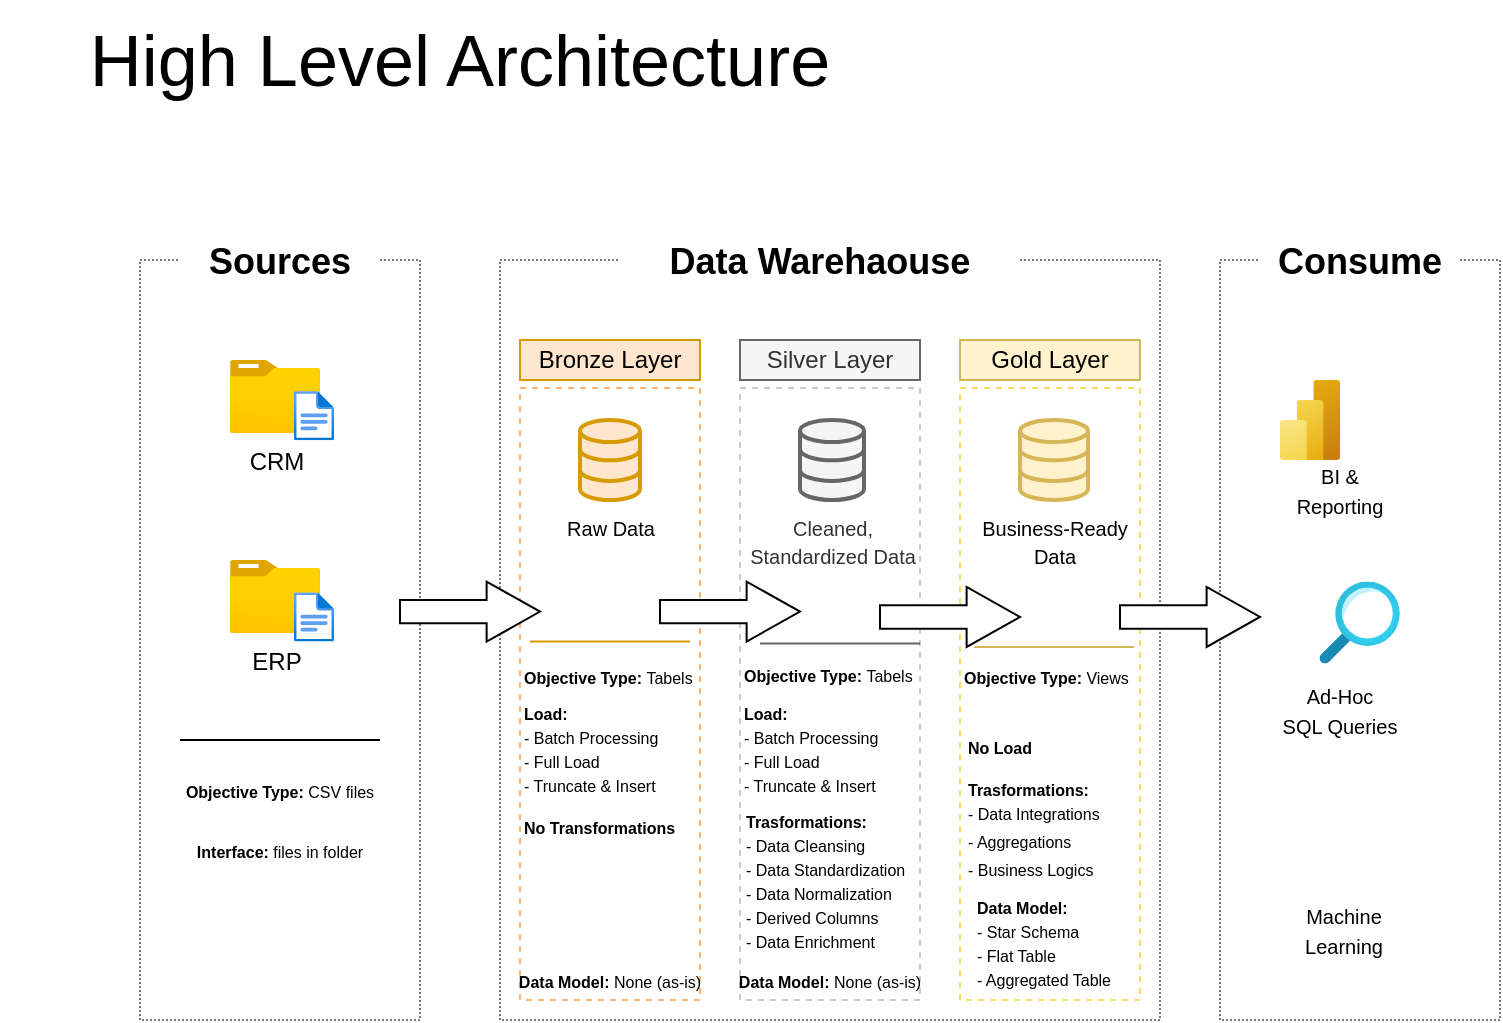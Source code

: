 <mxfile version="28.0.6">
  <diagram name="Pagina-1" id="yxB7POxRSXSa77u5hzhX">
    <mxGraphModel dx="1548" dy="1105" grid="1" gridSize="10" guides="1" tooltips="1" connect="1" arrows="1" fold="1" page="1" pageScale="1" pageWidth="827" pageHeight="1169" math="0" shadow="0">
      <root>
        <mxCell id="0" />
        <mxCell id="1" parent="0" />
        <mxCell id="iP1rD9-i1NodGPkTH8sG-1" value="&lt;font style=&quot;font-size: 36px;&quot;&gt;High Level Architecture&lt;/font&gt;" style="text;html=1;align=center;verticalAlign=middle;whiteSpace=wrap;rounded=0;" parent="1" vertex="1">
          <mxGeometry x="-10" y="30" width="460" height="60" as="geometry" />
        </mxCell>
        <mxCell id="iP1rD9-i1NodGPkTH8sG-2" value="" style="rounded=0;whiteSpace=wrap;html=1;fillColor=none;strokeColor=#757575;dashed=1;dashPattern=1 1;movable=0;resizable=0;rotatable=0;deletable=0;editable=0;locked=1;connectable=0;" parent="1" vertex="1">
          <mxGeometry x="60" y="160" width="140" height="380" as="geometry" />
        </mxCell>
        <mxCell id="iP1rD9-i1NodGPkTH8sG-3" value="&lt;b&gt;&lt;font style=&quot;font-size: 18px;&quot;&gt;Sources&lt;/font&gt;&lt;/b&gt;" style="rounded=0;whiteSpace=wrap;html=1;strokeColor=none;" parent="1" vertex="1">
          <mxGeometry x="80" y="146" width="100" height="30" as="geometry" />
        </mxCell>
        <mxCell id="iP1rD9-i1NodGPkTH8sG-4" value="" style="rounded=0;whiteSpace=wrap;html=1;fillColor=none;strokeColor=#757575;dashed=1;dashPattern=1 1;movable=0;resizable=0;rotatable=0;deletable=0;editable=0;locked=1;connectable=0;" parent="1" vertex="1">
          <mxGeometry x="240" y="160" width="330" height="380" as="geometry" />
        </mxCell>
        <mxCell id="iP1rD9-i1NodGPkTH8sG-5" value="&lt;span style=&quot;font-size: 18px;&quot;&gt;&lt;b&gt;Data Warehaouse&lt;/b&gt;&lt;/span&gt;" style="rounded=0;whiteSpace=wrap;html=1;strokeColor=none;" parent="1" vertex="1">
          <mxGeometry x="300" y="146" width="200" height="30" as="geometry" />
        </mxCell>
        <mxCell id="iP1rD9-i1NodGPkTH8sG-6" value="" style="rounded=0;whiteSpace=wrap;html=1;fillColor=none;strokeColor=#757575;dashed=1;dashPattern=1 1;movable=0;resizable=0;rotatable=0;deletable=0;editable=0;locked=1;connectable=0;" parent="1" vertex="1">
          <mxGeometry x="600" y="160" width="140" height="380" as="geometry" />
        </mxCell>
        <mxCell id="iP1rD9-i1NodGPkTH8sG-7" value="&lt;b&gt;&lt;font style=&quot;font-size: 18px;&quot;&gt;Consume&lt;/font&gt;&lt;/b&gt;" style="rounded=0;whiteSpace=wrap;html=1;strokeColor=none;" parent="1" vertex="1">
          <mxGeometry x="620" y="146" width="100" height="30" as="geometry" />
        </mxCell>
        <mxCell id="iP1rD9-i1NodGPkTH8sG-8" value="Bronze Layer" style="rounded=0;whiteSpace=wrap;html=1;fillColor=#ffe6cc;strokeColor=#d79b00;" parent="1" vertex="1">
          <mxGeometry x="250" y="200" width="90" height="20" as="geometry" />
        </mxCell>
        <mxCell id="iP1rD9-i1NodGPkTH8sG-9" value="Silver Layer" style="rounded=0;whiteSpace=wrap;html=1;fillColor=#f5f5f5;fontColor=#333333;strokeColor=#666666;" parent="1" vertex="1">
          <mxGeometry x="360" y="200" width="90" height="20" as="geometry" />
        </mxCell>
        <mxCell id="iP1rD9-i1NodGPkTH8sG-10" value="Gold Layer" style="rounded=0;whiteSpace=wrap;html=1;fillColor=#fff2cc;strokeColor=#d6b656;" parent="1" vertex="1">
          <mxGeometry x="470" y="200" width="90" height="20" as="geometry" />
        </mxCell>
        <mxCell id="iP1rD9-i1NodGPkTH8sG-12" value="" style="rounded=0;whiteSpace=wrap;html=1;fillColor=none;dashed=1;strokeColor=#FFB570;movable=1;resizable=1;rotatable=1;deletable=1;editable=1;locked=0;connectable=1;" parent="1" vertex="1">
          <mxGeometry x="250" y="224" width="90" height="306" as="geometry" />
        </mxCell>
        <mxCell id="iP1rD9-i1NodGPkTH8sG-13" value="" style="rounded=0;whiteSpace=wrap;html=1;fillColor=none;dashed=1;strokeColor=#CCCCCC;movable=1;resizable=1;rotatable=1;deletable=1;editable=1;locked=0;connectable=1;" parent="1" vertex="1">
          <mxGeometry x="360" y="224" width="90" height="306" as="geometry" />
        </mxCell>
        <mxCell id="iP1rD9-i1NodGPkTH8sG-14" value="" style="rounded=0;whiteSpace=wrap;html=1;fillColor=none;dashed=1;strokeColor=#FFD966;movable=1;resizable=1;rotatable=1;deletable=1;editable=1;locked=0;connectable=1;" parent="1" vertex="1">
          <mxGeometry x="470" y="224" width="90" height="306" as="geometry" />
        </mxCell>
        <mxCell id="zoK-zIcGXNDVeWaxAw9_-3" value="CRM" style="image;aspect=fixed;html=1;points=[];align=center;fontSize=12;image=img/lib/azure2/general/Folder_Blank.svg;" vertex="1" parent="1">
          <mxGeometry x="105" y="210" width="45" height="36.52" as="geometry" />
        </mxCell>
        <mxCell id="zoK-zIcGXNDVeWaxAw9_-5" value="" style="image;aspect=fixed;html=1;points=[];align=center;fontSize=12;image=img/lib/azure2/general/File.svg;" vertex="1" parent="1">
          <mxGeometry x="137" y="225.52" width="20" height="24.65" as="geometry" />
        </mxCell>
        <mxCell id="zoK-zIcGXNDVeWaxAw9_-6" value="ERP" style="image;aspect=fixed;html=1;points=[];align=center;fontSize=12;image=img/lib/azure2/general/Folder_Blank.svg;" vertex="1" parent="1">
          <mxGeometry x="105" y="310" width="45" height="36.52" as="geometry" />
        </mxCell>
        <mxCell id="zoK-zIcGXNDVeWaxAw9_-7" value="" style="image;aspect=fixed;html=1;points=[];align=center;fontSize=12;image=img/lib/azure2/general/File.svg;" vertex="1" parent="1">
          <mxGeometry x="137" y="326.16" width="20" height="24.65" as="geometry" />
        </mxCell>
        <mxCell id="zoK-zIcGXNDVeWaxAw9_-8" value="" style="endArrow=none;html=1;rounded=0;" edge="1" parent="1">
          <mxGeometry width="50" height="50" relative="1" as="geometry">
            <mxPoint x="80" y="400" as="sourcePoint" />
            <mxPoint x="180" y="400" as="targetPoint" />
          </mxGeometry>
        </mxCell>
        <mxCell id="zoK-zIcGXNDVeWaxAw9_-9" value="&lt;font style=&quot;font-size: 8px;&quot;&gt;&lt;b style=&quot;&quot;&gt;Objective Type: &lt;/b&gt;CSV files&lt;/font&gt;" style="text;html=1;align=center;verticalAlign=middle;whiteSpace=wrap;rounded=0;" vertex="1" parent="1">
          <mxGeometry x="70" y="410" width="120" height="30" as="geometry" />
        </mxCell>
        <mxCell id="zoK-zIcGXNDVeWaxAw9_-10" value="&lt;font style=&quot;font-size: 8px;&quot;&gt;&lt;b style=&quot;&quot;&gt;Interface: &lt;/b&gt;files in folder&lt;/font&gt;" style="text;html=1;align=center;verticalAlign=middle;whiteSpace=wrap;rounded=0;" vertex="1" parent="1">
          <mxGeometry x="70" y="440" width="120" height="30" as="geometry" />
        </mxCell>
        <mxCell id="zoK-zIcGXNDVeWaxAw9_-11" value="&lt;font style=&quot;font-size: 10px;&quot;&gt;Raw Data&lt;/font&gt;" style="html=1;verticalLabelPosition=bottom;align=center;labelBackgroundColor=#ffffff;verticalAlign=top;strokeWidth=2;strokeColor=#d79b00;shadow=0;dashed=0;shape=mxgraph.ios7.icons.data;fillColor=#ffe6cc;" vertex="1" parent="1">
          <mxGeometry x="280" y="240" width="30" height="40" as="geometry" />
        </mxCell>
        <mxCell id="zoK-zIcGXNDVeWaxAw9_-12" value="&lt;font style=&quot;font-size: 10px;&quot;&gt;Cleaned, &lt;br&gt;Standardized Data&lt;/font&gt;" style="html=1;verticalLabelPosition=bottom;align=center;labelBackgroundColor=#ffffff;verticalAlign=top;strokeWidth=2;strokeColor=#666666;shadow=0;dashed=0;shape=mxgraph.ios7.icons.data;fillColor=#f5f5f5;fontColor=#333333;" vertex="1" parent="1">
          <mxGeometry x="390" y="240" width="32" height="40" as="geometry" />
        </mxCell>
        <mxCell id="zoK-zIcGXNDVeWaxAw9_-13" value="&lt;font style=&quot;font-size: 10px;&quot;&gt;Business-Ready&lt;br&gt;Data&lt;/font&gt;" style="html=1;verticalLabelPosition=bottom;align=center;labelBackgroundColor=#ffffff;verticalAlign=top;strokeWidth=2;strokeColor=#d6b656;shadow=0;dashed=0;shape=mxgraph.ios7.icons.data;fillColor=#fff2cc;" vertex="1" parent="1">
          <mxGeometry x="500" y="240" width="34" height="40" as="geometry" />
        </mxCell>
        <mxCell id="zoK-zIcGXNDVeWaxAw9_-15" value="" style="html=1;shadow=0;dashed=0;align=center;verticalAlign=middle;shape=mxgraph.arrows2.arrow;dy=0.61;dx=26.69;notch=0;" vertex="1" parent="1">
          <mxGeometry x="190" y="320.81" width="70" height="30" as="geometry" />
        </mxCell>
        <mxCell id="zoK-zIcGXNDVeWaxAw9_-16" value="" style="html=1;shadow=0;dashed=0;align=center;verticalAlign=middle;shape=mxgraph.arrows2.arrow;dy=0.61;dx=26.69;notch=0;" vertex="1" parent="1">
          <mxGeometry x="320" y="320.81" width="70" height="30" as="geometry" />
        </mxCell>
        <mxCell id="zoK-zIcGXNDVeWaxAw9_-17" value="" style="html=1;shadow=0;dashed=0;align=center;verticalAlign=middle;shape=mxgraph.arrows2.arrow;dy=0.61;dx=26.69;notch=0;" vertex="1" parent="1">
          <mxGeometry x="430" y="323.49" width="70" height="30" as="geometry" />
        </mxCell>
        <mxCell id="zoK-zIcGXNDVeWaxAw9_-18" value="" style="html=1;shadow=0;dashed=0;align=center;verticalAlign=middle;shape=mxgraph.arrows2.arrow;dy=0.61;dx=26.69;notch=0;" vertex="1" parent="1">
          <mxGeometry x="550" y="323.49" width="70" height="30" as="geometry" />
        </mxCell>
        <mxCell id="zoK-zIcGXNDVeWaxAw9_-19" value="" style="endArrow=none;html=1;rounded=0;fillColor=#ffe6cc;strokeColor=#d79b00;" edge="1" parent="1">
          <mxGeometry width="50" height="50" relative="1" as="geometry">
            <mxPoint x="255" y="350.81" as="sourcePoint" />
            <mxPoint x="335" y="350.81" as="targetPoint" />
          </mxGeometry>
        </mxCell>
        <mxCell id="zoK-zIcGXNDVeWaxAw9_-20" value="&lt;font style=&quot;font-size: 8px;&quot;&gt;&lt;b style=&quot;&quot;&gt;Objective Type: &lt;/b&gt;Tabels&lt;/font&gt;" style="text;html=1;align=left;verticalAlign=middle;whiteSpace=wrap;rounded=0;" vertex="1" parent="1">
          <mxGeometry x="250" y="353.49" width="90" height="30" as="geometry" />
        </mxCell>
        <mxCell id="zoK-zIcGXNDVeWaxAw9_-21" value="&lt;div style=&quot;line-height: 100%;&quot;&gt;&lt;div&gt;&lt;b style=&quot;background-color: transparent; color: light-dark(rgb(0, 0, 0), rgb(255, 255, 255));&quot;&gt;&lt;font style=&quot;font-size: 8px; line-height: 100%;&quot;&gt;Load:&lt;/font&gt;&lt;/b&gt;&lt;/div&gt;&lt;div&gt;&lt;span style=&quot;font-size: 8px; background-color: transparent; color: light-dark(rgb(0, 0, 0), rgb(255, 255, 255)); line-height: 100%;&quot;&gt;- Batch Processing&lt;/span&gt;&lt;br&gt;&lt;span style=&quot;font-size: 8px; background-color: transparent; color: light-dark(rgb(0, 0, 0), rgb(255, 255, 255)); line-height: 100%;&quot;&gt;- Full Load&lt;/span&gt;&lt;br&gt;&lt;span style=&quot;font-size: 8px; background-color: transparent; color: light-dark(rgb(0, 0, 0), rgb(255, 255, 255)); line-height: 100%;&quot;&gt;- Truncate &amp;amp; Insert&lt;/span&gt;&lt;/div&gt;&lt;/div&gt;" style="text;html=1;align=left;verticalAlign=middle;whiteSpace=wrap;rounded=0;" vertex="1" parent="1">
          <mxGeometry x="250" y="378.26" width="90" height="50" as="geometry" />
        </mxCell>
        <mxCell id="zoK-zIcGXNDVeWaxAw9_-22" value="&lt;div style=&quot;text-align: left;&quot;&gt;&lt;font style=&quot;font-size: 8px;&quot;&gt;&lt;b style=&quot;background-color: transparent; color: light-dark(rgb(0, 0, 0), rgb(255, 255, 255));&quot;&gt;Data Model: &lt;/b&gt;&lt;span style=&quot;background-color: transparent; color: light-dark(rgb(0, 0, 0), rgb(255, 255, 255));&quot;&gt;None (as-is)&lt;/span&gt;&lt;/font&gt;&lt;/div&gt;" style="text;html=1;align=center;verticalAlign=middle;whiteSpace=wrap;rounded=0;" vertex="1" parent="1">
          <mxGeometry x="245" y="500" width="100" height="40" as="geometry" />
        </mxCell>
        <mxCell id="zoK-zIcGXNDVeWaxAw9_-23" value="&lt;div style=&quot;&quot;&gt;&lt;b style=&quot;&quot;&gt;&lt;font style=&quot;font-size: 8px;&quot;&gt;No Transformations&lt;/font&gt;&lt;/b&gt;&lt;/div&gt;" style="text;html=1;align=left;verticalAlign=middle;whiteSpace=wrap;rounded=0;" vertex="1" parent="1">
          <mxGeometry x="250" y="428.26" width="90" height="30" as="geometry" />
        </mxCell>
        <mxCell id="zoK-zIcGXNDVeWaxAw9_-25" value="&lt;font style=&quot;font-size: 8px;&quot;&gt;&lt;b style=&quot;&quot;&gt;Objective Type: &lt;/b&gt;Tabels&lt;/font&gt;" style="text;html=1;align=left;verticalAlign=middle;whiteSpace=wrap;rounded=0;" vertex="1" parent="1">
          <mxGeometry x="360" y="351.75" width="90" height="30" as="geometry" />
        </mxCell>
        <mxCell id="zoK-zIcGXNDVeWaxAw9_-26" value="&lt;div style=&quot;line-height: 100%;&quot;&gt;&lt;div&gt;&lt;b style=&quot;background-color: transparent; color: light-dark(rgb(0, 0, 0), rgb(255, 255, 255));&quot;&gt;&lt;font style=&quot;font-size: 8px; line-height: 100%;&quot;&gt;Load:&lt;/font&gt;&lt;/b&gt;&lt;/div&gt;&lt;div&gt;&lt;span style=&quot;font-size: 8px; background-color: transparent; color: light-dark(rgb(0, 0, 0), rgb(255, 255, 255)); line-height: 100%;&quot;&gt;- Batch Processing&lt;/span&gt;&lt;br&gt;&lt;span style=&quot;font-size: 8px; background-color: transparent; color: light-dark(rgb(0, 0, 0), rgb(255, 255, 255)); line-height: 100%;&quot;&gt;- Full Load&lt;/span&gt;&lt;br&gt;&lt;span style=&quot;font-size: 8px; background-color: transparent; color: light-dark(rgb(0, 0, 0), rgb(255, 255, 255)); line-height: 100%;&quot;&gt;- Truncate &amp;amp; Insert&lt;/span&gt;&lt;/div&gt;&lt;/div&gt;" style="text;html=1;align=left;verticalAlign=middle;whiteSpace=wrap;rounded=0;" vertex="1" parent="1">
          <mxGeometry x="360" y="378.26" width="90" height="50" as="geometry" />
        </mxCell>
        <mxCell id="zoK-zIcGXNDVeWaxAw9_-27" value="&lt;div style=&quot;text-align: left;&quot;&gt;&lt;font style=&quot;font-size: 8px;&quot;&gt;&lt;b style=&quot;background-color: transparent; color: light-dark(rgb(0, 0, 0), rgb(255, 255, 255));&quot;&gt;Data Model: &lt;/b&gt;&lt;span style=&quot;background-color: transparent; color: light-dark(rgb(0, 0, 0), rgb(255, 255, 255));&quot;&gt;None (as-is)&lt;/span&gt;&lt;/font&gt;&lt;/div&gt;" style="text;html=1;align=center;verticalAlign=middle;whiteSpace=wrap;rounded=0;" vertex="1" parent="1">
          <mxGeometry x="355" y="510" width="100" height="20" as="geometry" />
        </mxCell>
        <mxCell id="zoK-zIcGXNDVeWaxAw9_-28" value="&lt;div style=&quot;line-height: 100%;&quot;&gt;&lt;div&gt;&lt;b&gt;&lt;font style=&quot;font-size: 8px; line-height: 100%;&quot;&gt;Trasformations:&lt;/font&gt;&lt;/b&gt;&lt;/div&gt;&lt;div&gt;&lt;span style=&quot;font-size: 8px; line-height: 100%;&quot;&gt;- Data Cleansing&lt;/span&gt;&lt;/div&gt;&lt;div&gt;&lt;span style=&quot;font-size: 8px; line-height: 100%;&quot;&gt;- Data Standardization&lt;/span&gt;&lt;/div&gt;&lt;div&gt;&lt;span style=&quot;font-size: 8px; line-height: 100%;&quot;&gt;- Data Normalization&lt;/span&gt;&lt;/div&gt;&lt;div&gt;&lt;span style=&quot;font-size: 8px; line-height: 100%;&quot;&gt;- Derived Columns&lt;/span&gt;&lt;/div&gt;&lt;div&gt;&lt;span style=&quot;font-size: 8px; line-height: 100%;&quot;&gt;- Data Enrichment&lt;/span&gt;&lt;/div&gt;&lt;/div&gt;" style="text;html=1;align=left;verticalAlign=middle;whiteSpace=wrap;rounded=0;" vertex="1" parent="1">
          <mxGeometry x="361" y="428.26" width="90" height="81.74" as="geometry" />
        </mxCell>
        <mxCell id="zoK-zIcGXNDVeWaxAw9_-29" value="" style="endArrow=none;html=1;rounded=0;fillColor=#f5f5f5;strokeColor=#666666;" edge="1" parent="1">
          <mxGeometry width="50" height="50" relative="1" as="geometry">
            <mxPoint x="370" y="351.75" as="sourcePoint" />
            <mxPoint x="450" y="351.75" as="targetPoint" />
          </mxGeometry>
        </mxCell>
        <mxCell id="zoK-zIcGXNDVeWaxAw9_-30" value="" style="endArrow=none;html=1;rounded=0;fillColor=#fff2cc;strokeColor=#d6b656;" edge="1" parent="1">
          <mxGeometry width="50" height="50" relative="1" as="geometry">
            <mxPoint x="477" y="353.49" as="sourcePoint" />
            <mxPoint x="557" y="353.49" as="targetPoint" />
          </mxGeometry>
        </mxCell>
        <mxCell id="zoK-zIcGXNDVeWaxAw9_-31" value="&lt;div style=&quot;line-height: 100%;&quot;&gt;&lt;div&gt;&lt;span style=&quot;font-size: 8px;&quot;&gt;&lt;b&gt;No Load&lt;/b&gt;&lt;/span&gt;&lt;/div&gt;&lt;/div&gt;" style="text;html=1;align=left;verticalAlign=middle;whiteSpace=wrap;rounded=0;" vertex="1" parent="1">
          <mxGeometry x="472" y="378.26" width="90" height="50" as="geometry" />
        </mxCell>
        <mxCell id="zoK-zIcGXNDVeWaxAw9_-32" value="&lt;div style=&quot;line-height: 100%;&quot;&gt;&lt;div style=&quot;text-align: left;&quot;&gt;&lt;font style=&quot;font-size: 8px; line-height: 100%;&quot;&gt;&lt;b style=&quot;background-color: transparent; color: light-dark(rgb(0, 0, 0), rgb(255, 255, 255));&quot;&gt;Data Model:&amp;nbsp;&lt;/b&gt;&lt;/font&gt;&lt;/div&gt;&lt;div style=&quot;text-align: left;&quot;&gt;&lt;font style=&quot;font-size: 8px; line-height: 100%;&quot;&gt;&lt;span style=&quot;background-color: transparent; color: light-dark(rgb(0, 0, 0), rgb(255, 255, 255));&quot;&gt;- Star Schema&lt;/span&gt;&lt;/font&gt;&lt;/div&gt;&lt;div style=&quot;text-align: left;&quot;&gt;&lt;font style=&quot;font-size: 8px; line-height: 100%;&quot;&gt;&lt;span style=&quot;background-color: transparent; color: light-dark(rgb(0, 0, 0), rgb(255, 255, 255));&quot;&gt;- Flat Table&lt;/span&gt;&lt;/font&gt;&lt;/div&gt;&lt;div style=&quot;text-align: left;&quot;&gt;&lt;font style=&quot;font-size: 8px; line-height: 100%;&quot;&gt;&lt;span style=&quot;background-color: transparent; color: light-dark(rgb(0, 0, 0), rgb(255, 255, 255));&quot;&gt;- Aggregated Table&lt;/span&gt;&lt;/font&gt;&lt;/div&gt;&lt;/div&gt;" style="text;html=1;align=center;verticalAlign=middle;whiteSpace=wrap;rounded=0;" vertex="1" parent="1">
          <mxGeometry x="462" y="490" width="100" height="20" as="geometry" />
        </mxCell>
        <mxCell id="zoK-zIcGXNDVeWaxAw9_-33" value="&lt;div style=&quot;line-height: 100%;&quot;&gt;&lt;div&gt;&lt;b&gt;&lt;font style=&quot;font-size: 8px; line-height: 100%;&quot;&gt;Trasformations:&lt;/font&gt;&lt;/b&gt;&lt;/div&gt;&lt;div&gt;&lt;span style=&quot;font-size: 8px;&quot;&gt;- Data Integrations&lt;/span&gt;&lt;/div&gt;&lt;div&gt;&lt;span style=&quot;font-size: 8px;&quot;&gt;- Aggregations&lt;/span&gt;&lt;/div&gt;&lt;div&gt;&lt;span style=&quot;font-size: 8px;&quot;&gt;- Business Logics&lt;/span&gt;&lt;/div&gt;&lt;/div&gt;" style="text;html=1;align=left;verticalAlign=middle;whiteSpace=wrap;rounded=0;" vertex="1" parent="1">
          <mxGeometry x="472" y="418.26" width="90" height="51.74" as="geometry" />
        </mxCell>
        <mxCell id="zoK-zIcGXNDVeWaxAw9_-34" value="&lt;font style=&quot;font-size: 8px;&quot;&gt;&lt;b style=&quot;&quot;&gt;Objective Type: &lt;/b&gt;Views&lt;/font&gt;" style="text;html=1;align=left;verticalAlign=middle;whiteSpace=wrap;rounded=0;" vertex="1" parent="1">
          <mxGeometry x="470" y="353.49" width="90" height="30" as="geometry" />
        </mxCell>
        <mxCell id="zoK-zIcGXNDVeWaxAw9_-35" value="" style="image;aspect=fixed;html=1;points=[];align=center;fontSize=12;image=img/lib/azure2/analytics/Power_BI_Embedded.svg;" vertex="1" parent="1">
          <mxGeometry x="630" y="220" width="30" height="40" as="geometry" />
        </mxCell>
        <mxCell id="zoK-zIcGXNDVeWaxAw9_-37" value="" style="shape=image;verticalLabelPosition=bottom;labelBackgroundColor=default;verticalAlign=top;aspect=fixed;imageAspect=0;image=https://cdn-icons-png.flaticon.com/128/6820/6820955.png;" vertex="1" parent="1">
          <mxGeometry x="670" y="232" width="28" height="28" as="geometry" />
        </mxCell>
        <mxCell id="zoK-zIcGXNDVeWaxAw9_-38" value="&lt;font style=&quot;font-size: 10px;&quot;&gt;BI &amp;amp; Reporting&lt;/font&gt;" style="text;html=1;align=center;verticalAlign=middle;whiteSpace=wrap;rounded=0;" vertex="1" parent="1">
          <mxGeometry x="630" y="260" width="60" height="30" as="geometry" />
        </mxCell>
        <mxCell id="zoK-zIcGXNDVeWaxAw9_-39" value="" style="image;aspect=fixed;html=1;points=[];align=center;fontSize=12;image=img/lib/azure2/general/Search.svg;" vertex="1" parent="1">
          <mxGeometry x="649.63" y="320.81" width="40.37" height="41" as="geometry" />
        </mxCell>
        <mxCell id="zoK-zIcGXNDVeWaxAw9_-40" value="&lt;font style=&quot;font-size: 10px;&quot;&gt;Ad-Hoc&lt;/font&gt;&lt;div&gt;&lt;font style=&quot;font-size: 10px;&quot;&gt;SQL Queries&lt;/font&gt;&lt;/div&gt;" style="text;html=1;align=center;verticalAlign=middle;whiteSpace=wrap;rounded=0;" vertex="1" parent="1">
          <mxGeometry x="630" y="370" width="60" height="30" as="geometry" />
        </mxCell>
        <mxCell id="zoK-zIcGXNDVeWaxAw9_-42" value="&lt;span style=&quot;font-size: 10px;&quot;&gt;Machine Learning&lt;/span&gt;" style="text;html=1;align=center;verticalAlign=middle;whiteSpace=wrap;rounded=0;" vertex="1" parent="1">
          <mxGeometry x="632" y="480" width="60" height="30" as="geometry" />
        </mxCell>
        <mxCell id="zoK-zIcGXNDVeWaxAw9_-43" value="" style="shape=image;verticalLabelPosition=bottom;labelBackgroundColor=default;verticalAlign=top;aspect=fixed;imageAspect=0;image=https://cdn-icons-png.flaticon.com/128/15113/15113435.png;" vertex="1" parent="1">
          <mxGeometry x="634" y="418.26" width="58" height="58" as="geometry" />
        </mxCell>
      </root>
    </mxGraphModel>
  </diagram>
</mxfile>
